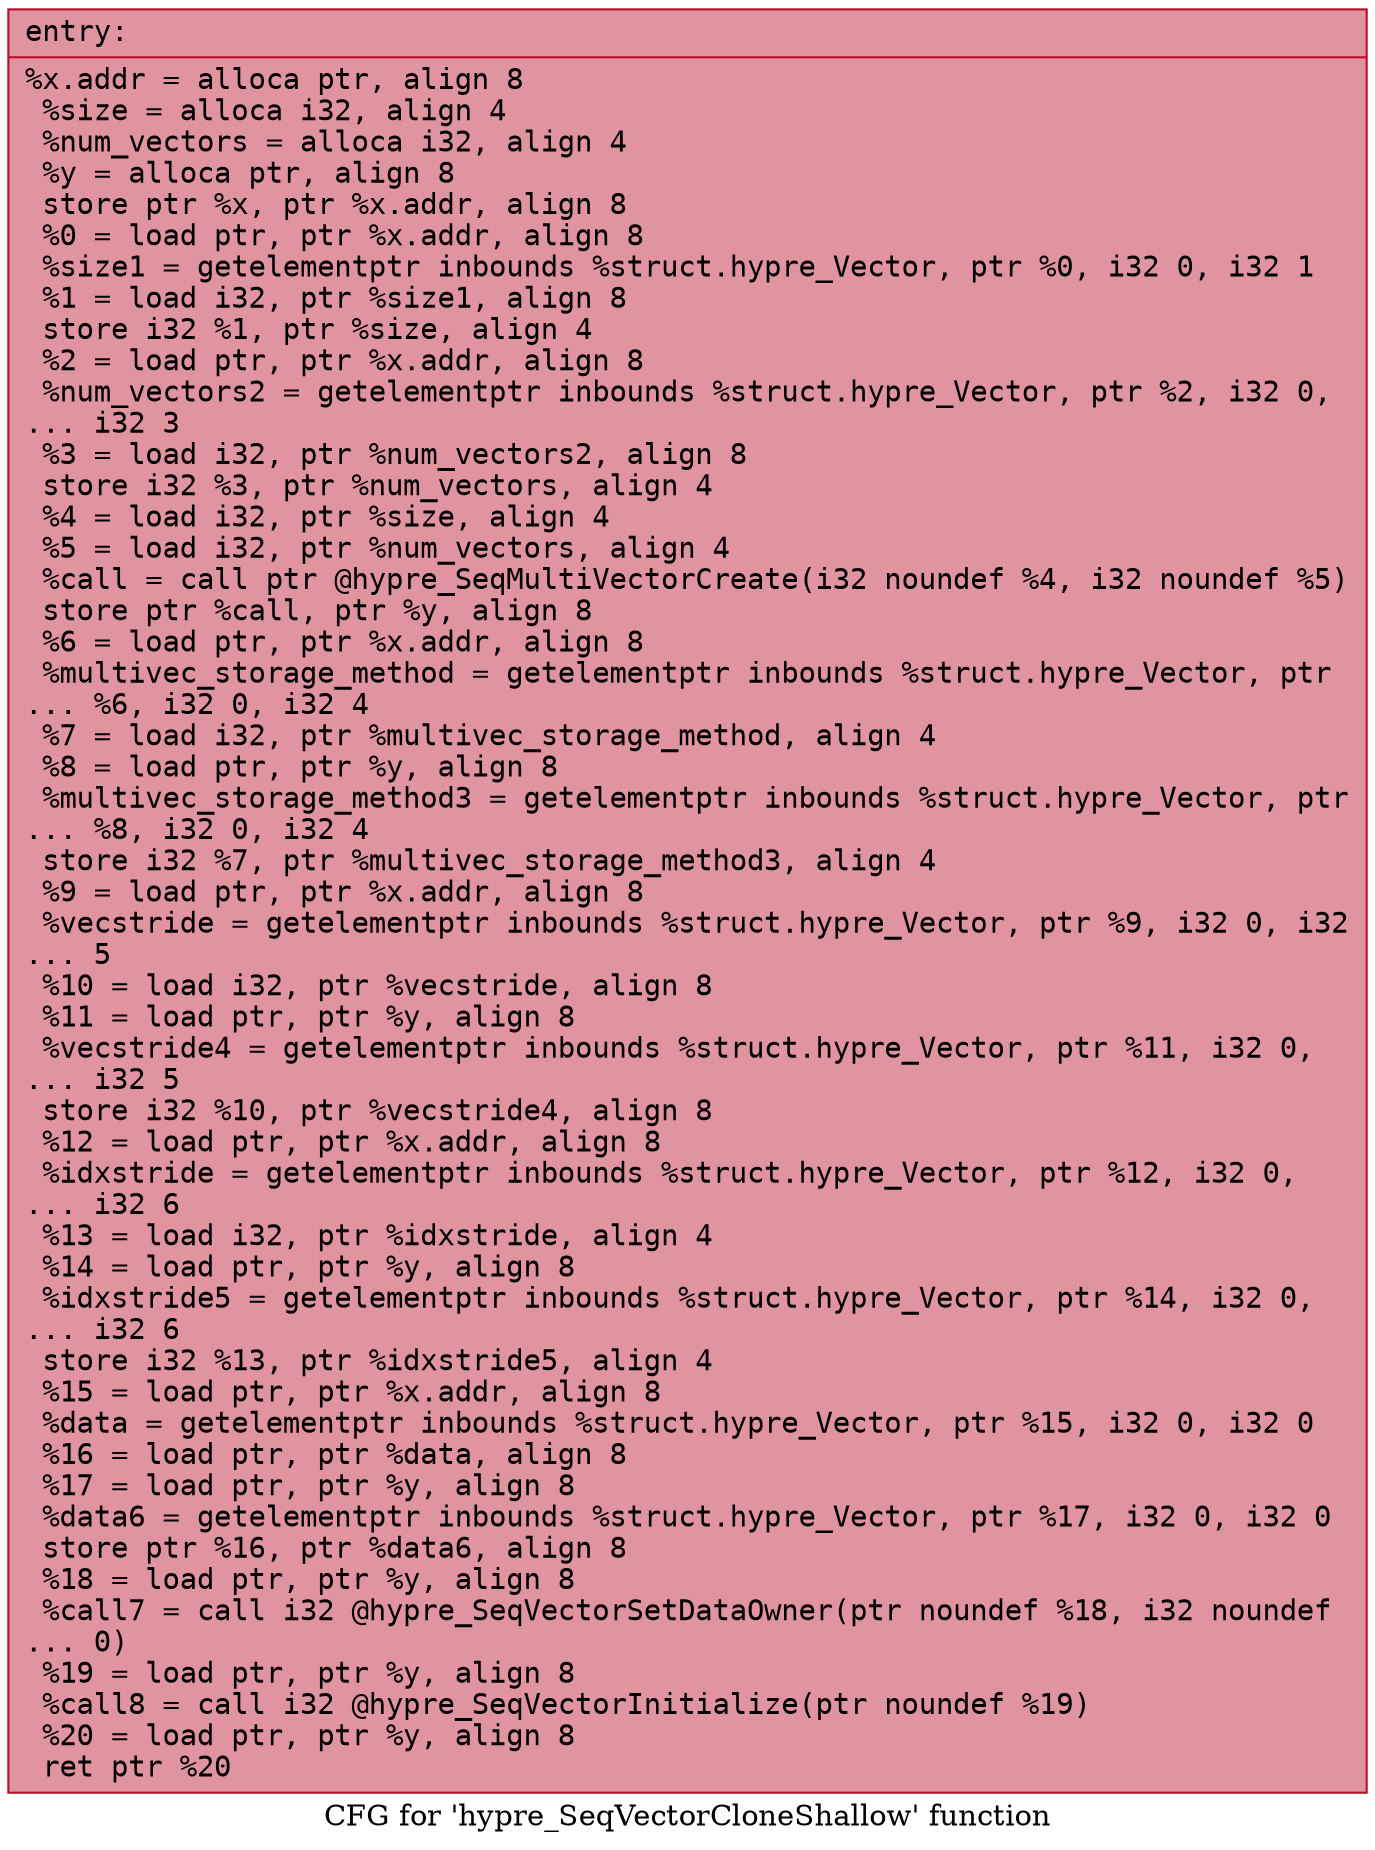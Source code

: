 digraph "CFG for 'hypre_SeqVectorCloneShallow' function" {
	label="CFG for 'hypre_SeqVectorCloneShallow' function";

	Node0x559a84186de0 [shape=record,color="#b70d28ff", style=filled, fillcolor="#b70d2870" fontname="Courier",label="{entry:\l|  %x.addr = alloca ptr, align 8\l  %size = alloca i32, align 4\l  %num_vectors = alloca i32, align 4\l  %y = alloca ptr, align 8\l  store ptr %x, ptr %x.addr, align 8\l  %0 = load ptr, ptr %x.addr, align 8\l  %size1 = getelementptr inbounds %struct.hypre_Vector, ptr %0, i32 0, i32 1\l  %1 = load i32, ptr %size1, align 8\l  store i32 %1, ptr %size, align 4\l  %2 = load ptr, ptr %x.addr, align 8\l  %num_vectors2 = getelementptr inbounds %struct.hypre_Vector, ptr %2, i32 0,\l... i32 3\l  %3 = load i32, ptr %num_vectors2, align 8\l  store i32 %3, ptr %num_vectors, align 4\l  %4 = load i32, ptr %size, align 4\l  %5 = load i32, ptr %num_vectors, align 4\l  %call = call ptr @hypre_SeqMultiVectorCreate(i32 noundef %4, i32 noundef %5)\l  store ptr %call, ptr %y, align 8\l  %6 = load ptr, ptr %x.addr, align 8\l  %multivec_storage_method = getelementptr inbounds %struct.hypre_Vector, ptr\l... %6, i32 0, i32 4\l  %7 = load i32, ptr %multivec_storage_method, align 4\l  %8 = load ptr, ptr %y, align 8\l  %multivec_storage_method3 = getelementptr inbounds %struct.hypre_Vector, ptr\l... %8, i32 0, i32 4\l  store i32 %7, ptr %multivec_storage_method3, align 4\l  %9 = load ptr, ptr %x.addr, align 8\l  %vecstride = getelementptr inbounds %struct.hypre_Vector, ptr %9, i32 0, i32\l... 5\l  %10 = load i32, ptr %vecstride, align 8\l  %11 = load ptr, ptr %y, align 8\l  %vecstride4 = getelementptr inbounds %struct.hypre_Vector, ptr %11, i32 0,\l... i32 5\l  store i32 %10, ptr %vecstride4, align 8\l  %12 = load ptr, ptr %x.addr, align 8\l  %idxstride = getelementptr inbounds %struct.hypre_Vector, ptr %12, i32 0,\l... i32 6\l  %13 = load i32, ptr %idxstride, align 4\l  %14 = load ptr, ptr %y, align 8\l  %idxstride5 = getelementptr inbounds %struct.hypre_Vector, ptr %14, i32 0,\l... i32 6\l  store i32 %13, ptr %idxstride5, align 4\l  %15 = load ptr, ptr %x.addr, align 8\l  %data = getelementptr inbounds %struct.hypre_Vector, ptr %15, i32 0, i32 0\l  %16 = load ptr, ptr %data, align 8\l  %17 = load ptr, ptr %y, align 8\l  %data6 = getelementptr inbounds %struct.hypre_Vector, ptr %17, i32 0, i32 0\l  store ptr %16, ptr %data6, align 8\l  %18 = load ptr, ptr %y, align 8\l  %call7 = call i32 @hypre_SeqVectorSetDataOwner(ptr noundef %18, i32 noundef\l... 0)\l  %19 = load ptr, ptr %y, align 8\l  %call8 = call i32 @hypre_SeqVectorInitialize(ptr noundef %19)\l  %20 = load ptr, ptr %y, align 8\l  ret ptr %20\l}"];
}
